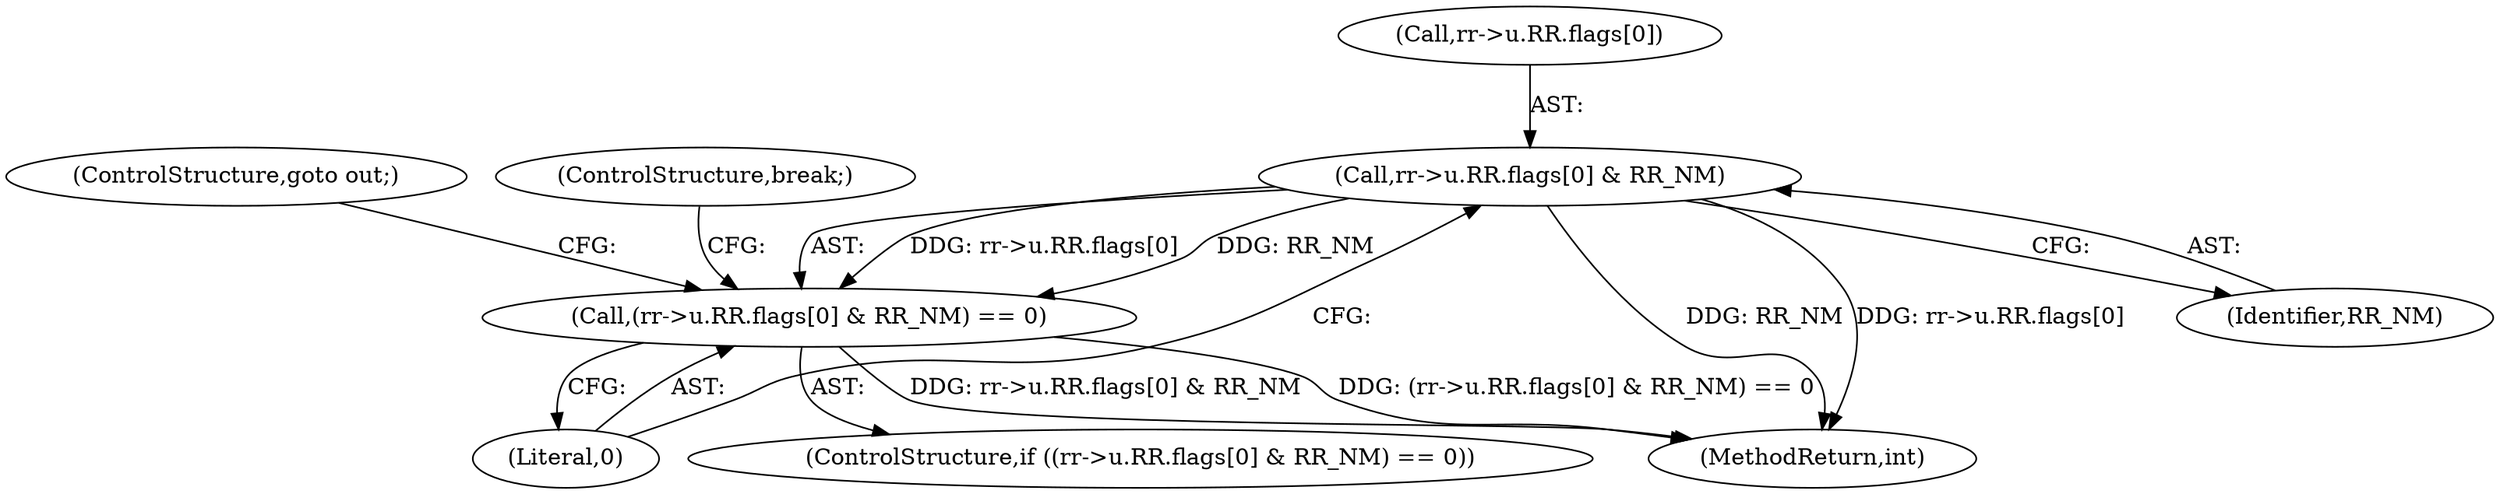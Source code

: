 digraph "0_linux_99d825822eade8d827a1817357cbf3f889a552d6@array" {
"1000212" [label="(Call,rr->u.RR.flags[0] & RR_NM)"];
"1000211" [label="(Call,(rr->u.RR.flags[0] & RR_NM) == 0)"];
"1000224" [label="(ControlStructure,goto out;)"];
"1000223" [label="(Literal,0)"];
"1000210" [label="(ControlStructure,if ((rr->u.RR.flags[0] & RR_NM) == 0))"];
"1000213" [label="(Call,rr->u.RR.flags[0])"];
"1000212" [label="(Call,rr->u.RR.flags[0] & RR_NM)"];
"1000225" [label="(ControlStructure,break;)"];
"1000222" [label="(Identifier,RR_NM)"];
"1000211" [label="(Call,(rr->u.RR.flags[0] & RR_NM) == 0)"];
"1000414" [label="(MethodReturn,int)"];
"1000212" -> "1000211"  [label="AST: "];
"1000212" -> "1000222"  [label="CFG: "];
"1000213" -> "1000212"  [label="AST: "];
"1000222" -> "1000212"  [label="AST: "];
"1000223" -> "1000212"  [label="CFG: "];
"1000212" -> "1000414"  [label="DDG: RR_NM"];
"1000212" -> "1000414"  [label="DDG: rr->u.RR.flags[0]"];
"1000212" -> "1000211"  [label="DDG: rr->u.RR.flags[0]"];
"1000212" -> "1000211"  [label="DDG: RR_NM"];
"1000211" -> "1000210"  [label="AST: "];
"1000211" -> "1000223"  [label="CFG: "];
"1000223" -> "1000211"  [label="AST: "];
"1000224" -> "1000211"  [label="CFG: "];
"1000225" -> "1000211"  [label="CFG: "];
"1000211" -> "1000414"  [label="DDG: rr->u.RR.flags[0] & RR_NM"];
"1000211" -> "1000414"  [label="DDG: (rr->u.RR.flags[0] & RR_NM) == 0"];
}
